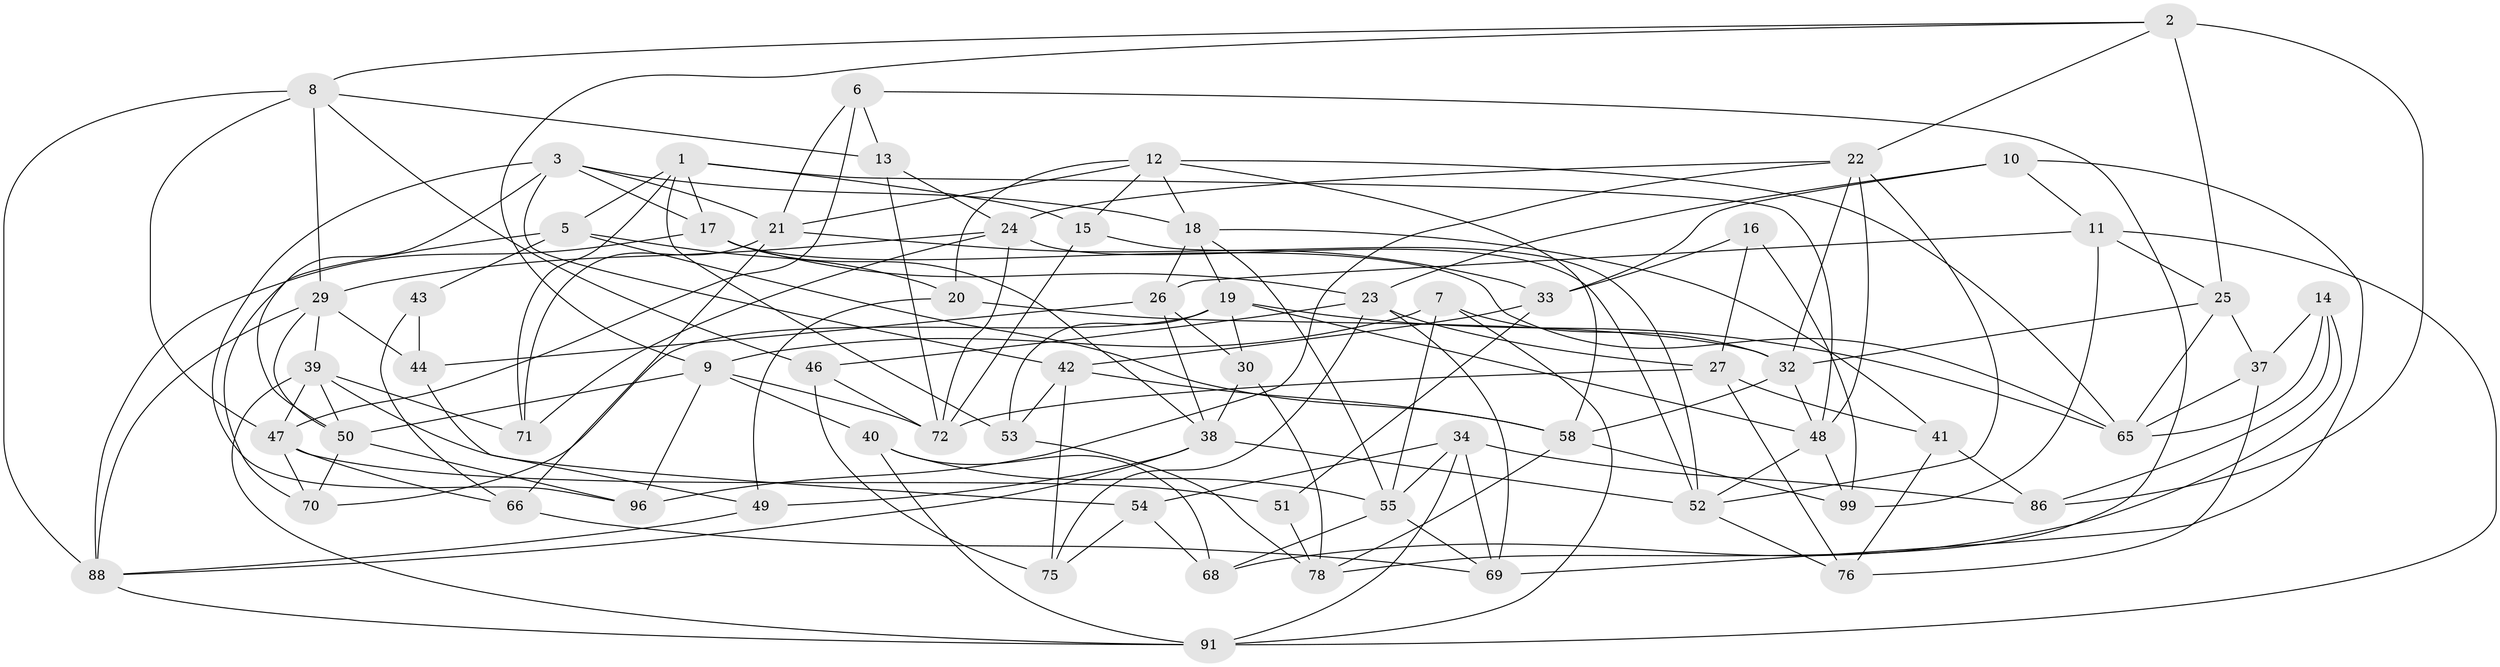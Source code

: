// Generated by graph-tools (version 1.1) at 2025/24/03/03/25 07:24:27]
// undirected, 65 vertices, 160 edges
graph export_dot {
graph [start="1"]
  node [color=gray90,style=filled];
  1 [super="+90"];
  2 [super="+31"];
  3 [super="+4"];
  5 [super="+62"];
  6;
  7;
  8 [super="+83"];
  9 [super="+36"];
  10;
  11 [super="+63"];
  12 [super="+74"];
  13;
  14;
  15;
  16;
  17 [super="+84"];
  18 [super="+28"];
  19 [super="+61"];
  20;
  21 [super="+87"];
  22 [super="+57"];
  23 [super="+101"];
  24 [super="+79"];
  25 [super="+100"];
  26 [super="+80"];
  27 [super="+102"];
  29 [super="+85"];
  30;
  32 [super="+35"];
  33 [super="+60"];
  34 [super="+92"];
  37;
  38 [super="+73"];
  39 [super="+82"];
  40;
  41;
  42 [super="+45"];
  43;
  44;
  46;
  47 [super="+56"];
  48 [super="+64"];
  49;
  50 [super="+59"];
  51;
  52 [super="+94"];
  53;
  54;
  55 [super="+98"];
  58 [super="+67"];
  65 [super="+97"];
  66;
  68;
  69 [super="+81"];
  70;
  71;
  72 [super="+77"];
  75;
  76;
  78 [super="+89"];
  86;
  88 [super="+93"];
  91 [super="+95"];
  96;
  99;
  1 -- 15;
  1 -- 17;
  1 -- 53;
  1 -- 71;
  1 -- 5;
  1 -- 48;
  2 -- 22;
  2 -- 9;
  2 -- 8;
  2 -- 86;
  2 -- 25 [weight=2];
  3 -- 42;
  3 -- 17;
  3 -- 50;
  3 -- 96;
  3 -- 18;
  3 -- 21;
  5 -- 20;
  5 -- 43 [weight=2];
  5 -- 70;
  5 -- 58;
  6 -- 78;
  6 -- 13;
  6 -- 47;
  6 -- 21;
  7 -- 55;
  7 -- 32;
  7 -- 9;
  7 -- 91;
  8 -- 29;
  8 -- 88;
  8 -- 13;
  8 -- 46;
  8 -- 47;
  9 -- 40;
  9 -- 96;
  9 -- 50;
  9 -- 72;
  10 -- 23;
  10 -- 11;
  10 -- 33;
  10 -- 69;
  11 -- 99;
  11 -- 26 [weight=2];
  11 -- 91;
  11 -- 25;
  12 -- 20;
  12 -- 15;
  12 -- 18;
  12 -- 65;
  12 -- 58;
  12 -- 21;
  13 -- 24;
  13 -- 72;
  14 -- 65;
  14 -- 68;
  14 -- 37;
  14 -- 86;
  15 -- 52;
  15 -- 72;
  16 -- 27 [weight=2];
  16 -- 99;
  16 -- 33;
  17 -- 88;
  17 -- 38;
  17 -- 65;
  17 -- 23;
  18 -- 19;
  18 -- 26;
  18 -- 41;
  18 -- 55;
  19 -- 70;
  19 -- 53;
  19 -- 30;
  19 -- 48;
  19 -- 65;
  20 -- 49;
  20 -- 32;
  21 -- 71;
  21 -- 66;
  21 -- 33;
  22 -- 52;
  22 -- 48;
  22 -- 32;
  22 -- 24;
  22 -- 96;
  23 -- 69;
  23 -- 75;
  23 -- 27;
  23 -- 46;
  24 -- 52;
  24 -- 72;
  24 -- 29;
  24 -- 71;
  25 -- 37;
  25 -- 32;
  25 -- 65;
  26 -- 38;
  26 -- 30;
  26 -- 44;
  27 -- 41;
  27 -- 76;
  27 -- 72;
  29 -- 44;
  29 -- 50;
  29 -- 88;
  29 -- 39;
  30 -- 38;
  30 -- 78;
  32 -- 48;
  32 -- 58;
  33 -- 42 [weight=2];
  33 -- 51;
  34 -- 69 [weight=2];
  34 -- 54;
  34 -- 91;
  34 -- 86;
  34 -- 55;
  37 -- 76;
  37 -- 65;
  38 -- 52;
  38 -- 88;
  38 -- 49;
  39 -- 91;
  39 -- 71;
  39 -- 50;
  39 -- 47;
  39 -- 54;
  40 -- 68;
  40 -- 55;
  40 -- 91;
  41 -- 76;
  41 -- 86;
  42 -- 58;
  42 -- 75;
  42 -- 53;
  43 -- 66;
  43 -- 44;
  44 -- 49;
  46 -- 75;
  46 -- 72;
  47 -- 51;
  47 -- 66;
  47 -- 70;
  48 -- 99;
  48 -- 52;
  49 -- 88;
  50 -- 96;
  50 -- 70;
  51 -- 78 [weight=2];
  52 -- 76;
  53 -- 78;
  54 -- 68;
  54 -- 75;
  55 -- 68;
  55 -- 69;
  58 -- 99;
  58 -- 78;
  66 -- 69;
  88 -- 91;
}
